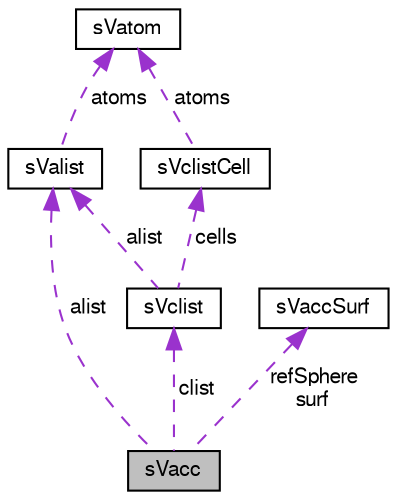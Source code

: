 digraph "sVacc"
{
  edge [fontname="FreeSans",fontsize="10",labelfontname="FreeSans",labelfontsize="10"];
  node [fontname="FreeSans",fontsize="10",shape=record];
  Node1 [label="sVacc",height=0.2,width=0.4,color="black", fillcolor="grey75", style="filled" fontcolor="black"];
  Node2 -> Node1 [dir="back",color="darkorchid3",fontsize="10",style="dashed",label=" alist" ,fontname="FreeSans"];
  Node2 [label="sValist",height=0.2,width=0.4,color="black", fillcolor="white", style="filled",URL="$structs_valist.html",tooltip="Container class for list of atom objects."];
  Node3 -> Node2 [dir="back",color="darkorchid3",fontsize="10",style="dashed",label=" atoms" ,fontname="FreeSans"];
  Node3 [label="sVatom",height=0.2,width=0.4,color="black", fillcolor="white", style="filled",URL="$structs_vatom.html",tooltip="Contains public data members for Vatom class/module."];
  Node4 -> Node1 [dir="back",color="darkorchid3",fontsize="10",style="dashed",label=" clist" ,fontname="FreeSans"];
  Node4 [label="sVclist",height=0.2,width=0.4,color="black", fillcolor="white", style="filled",URL="$structs_vclist.html",tooltip="Atom cell list."];
  Node2 -> Node4 [dir="back",color="darkorchid3",fontsize="10",style="dashed",label=" alist" ,fontname="FreeSans"];
  Node5 -> Node4 [dir="back",color="darkorchid3",fontsize="10",style="dashed",label=" cells" ,fontname="FreeSans"];
  Node5 [label="sVclistCell",height=0.2,width=0.4,color="black", fillcolor="white", style="filled",URL="$structs_vclist_cell.html",tooltip="Atom cell list cell."];
  Node3 -> Node5 [dir="back",color="darkorchid3",fontsize="10",style="dashed",label=" atoms" ,fontname="FreeSans"];
  Node6 -> Node1 [dir="back",color="darkorchid3",fontsize="10",style="dashed",label=" refSphere\nsurf" ,fontname="FreeSans"];
  Node6 [label="sVaccSurf",height=0.2,width=0.4,color="black", fillcolor="white", style="filled",URL="$structs_vacc_surf.html",tooltip="Surface object list of per-atom surface points."];
}
